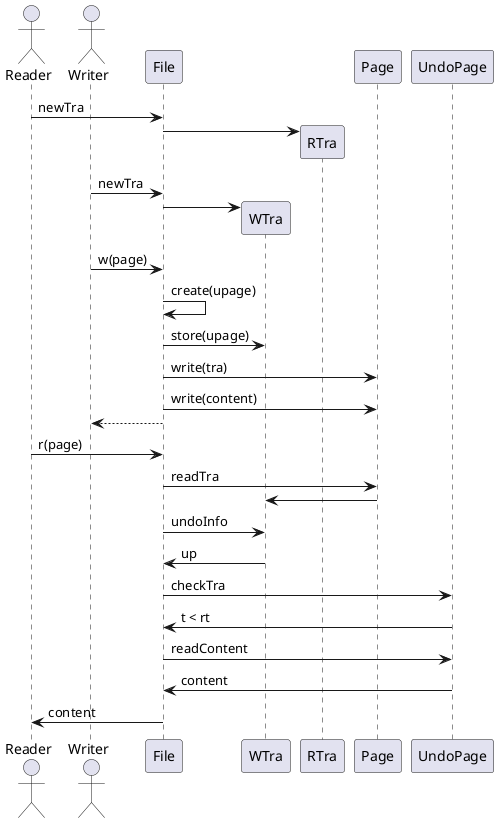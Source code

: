 @startuml
actor Reader as r
actor Writer as w
participant File as f
participant WTra as wt
participant RTra as rt
participant Page as p
participant UndoPage as up
r -> f: newTra
create rt
f -> rt
w -> f: newTra
create wt
f -> wt
w -> f: w(page)
f -> f: create(upage)
f -> wt: store(upage)
f -> p: write(tra)
f -> p: write(content)
f --> w
r -> f: r(page)
f -> p: readTra
p -> wt
f -> wt: undoInfo
wt -> f: up
f -> up: checkTra
up -> f: t < rt
f -> up: readContent
up -> f: content
f -> r: content
@enduml